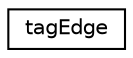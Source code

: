 digraph "Graphical Class Hierarchy"
{
 // LATEX_PDF_SIZE
  edge [fontname="Helvetica",fontsize="10",labelfontname="Helvetica",labelfontsize="10"];
  node [fontname="Helvetica",fontsize="10",shape=record];
  rankdir="LR";
  Node0 [label="tagEdge",height=0.2,width=0.4,color="black", fillcolor="white", style="filled",URL="$structtagEdge.html",tooltip=" "];
}
